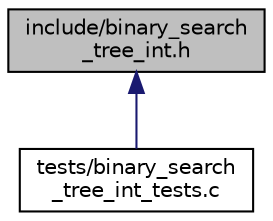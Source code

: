 digraph "include/binary_search_tree_int.h"
{
 // LATEX_PDF_SIZE
  edge [fontname="Helvetica",fontsize="10",labelfontname="Helvetica",labelfontsize="10"];
  node [fontname="Helvetica",fontsize="10",shape=record];
  Node1 [label="include/binary_search\l_tree_int.h",height=0.2,width=0.4,color="black", fillcolor="grey75", style="filled", fontcolor="black",tooltip="Simple definition of BST containing int values."];
  Node1 -> Node2 [dir="back",color="midnightblue",fontsize="10",style="solid",fontname="Helvetica"];
  Node2 [label="tests/binary_search\l_tree_int_tests.c",height=0.2,width=0.4,color="black", fillcolor="white", style="filled",URL="$binary__search__tree__int__tests_8c.html",tooltip="Unit tests for binary search trees containing int values."];
}

